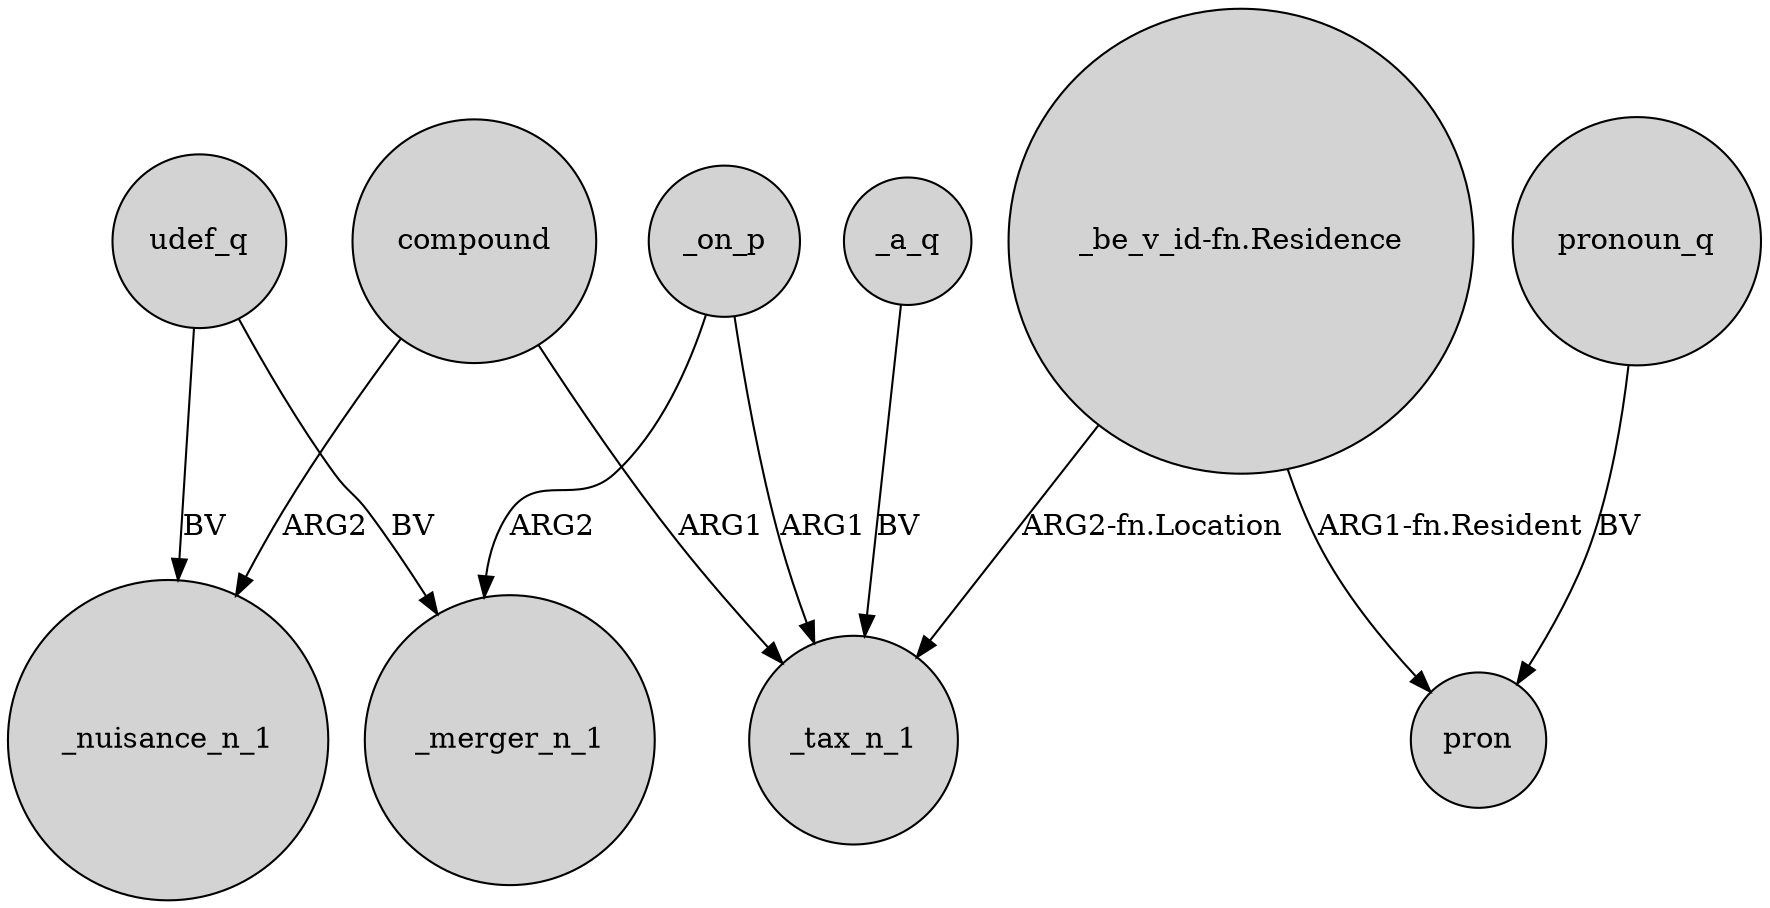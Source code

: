 digraph {
	node [shape=circle style=filled]
	udef_q -> _nuisance_n_1 [label=BV]
	_a_q -> _tax_n_1 [label=BV]
	compound -> _nuisance_n_1 [label=ARG2]
	"_be_v_id-fn.Residence" -> pron [label="ARG1-fn.Resident"]
	compound -> _tax_n_1 [label=ARG1]
	"_be_v_id-fn.Residence" -> _tax_n_1 [label="ARG2-fn.Location"]
	_on_p -> _tax_n_1 [label=ARG1]
	udef_q -> _merger_n_1 [label=BV]
	_on_p -> _merger_n_1 [label=ARG2]
	pronoun_q -> pron [label=BV]
}

